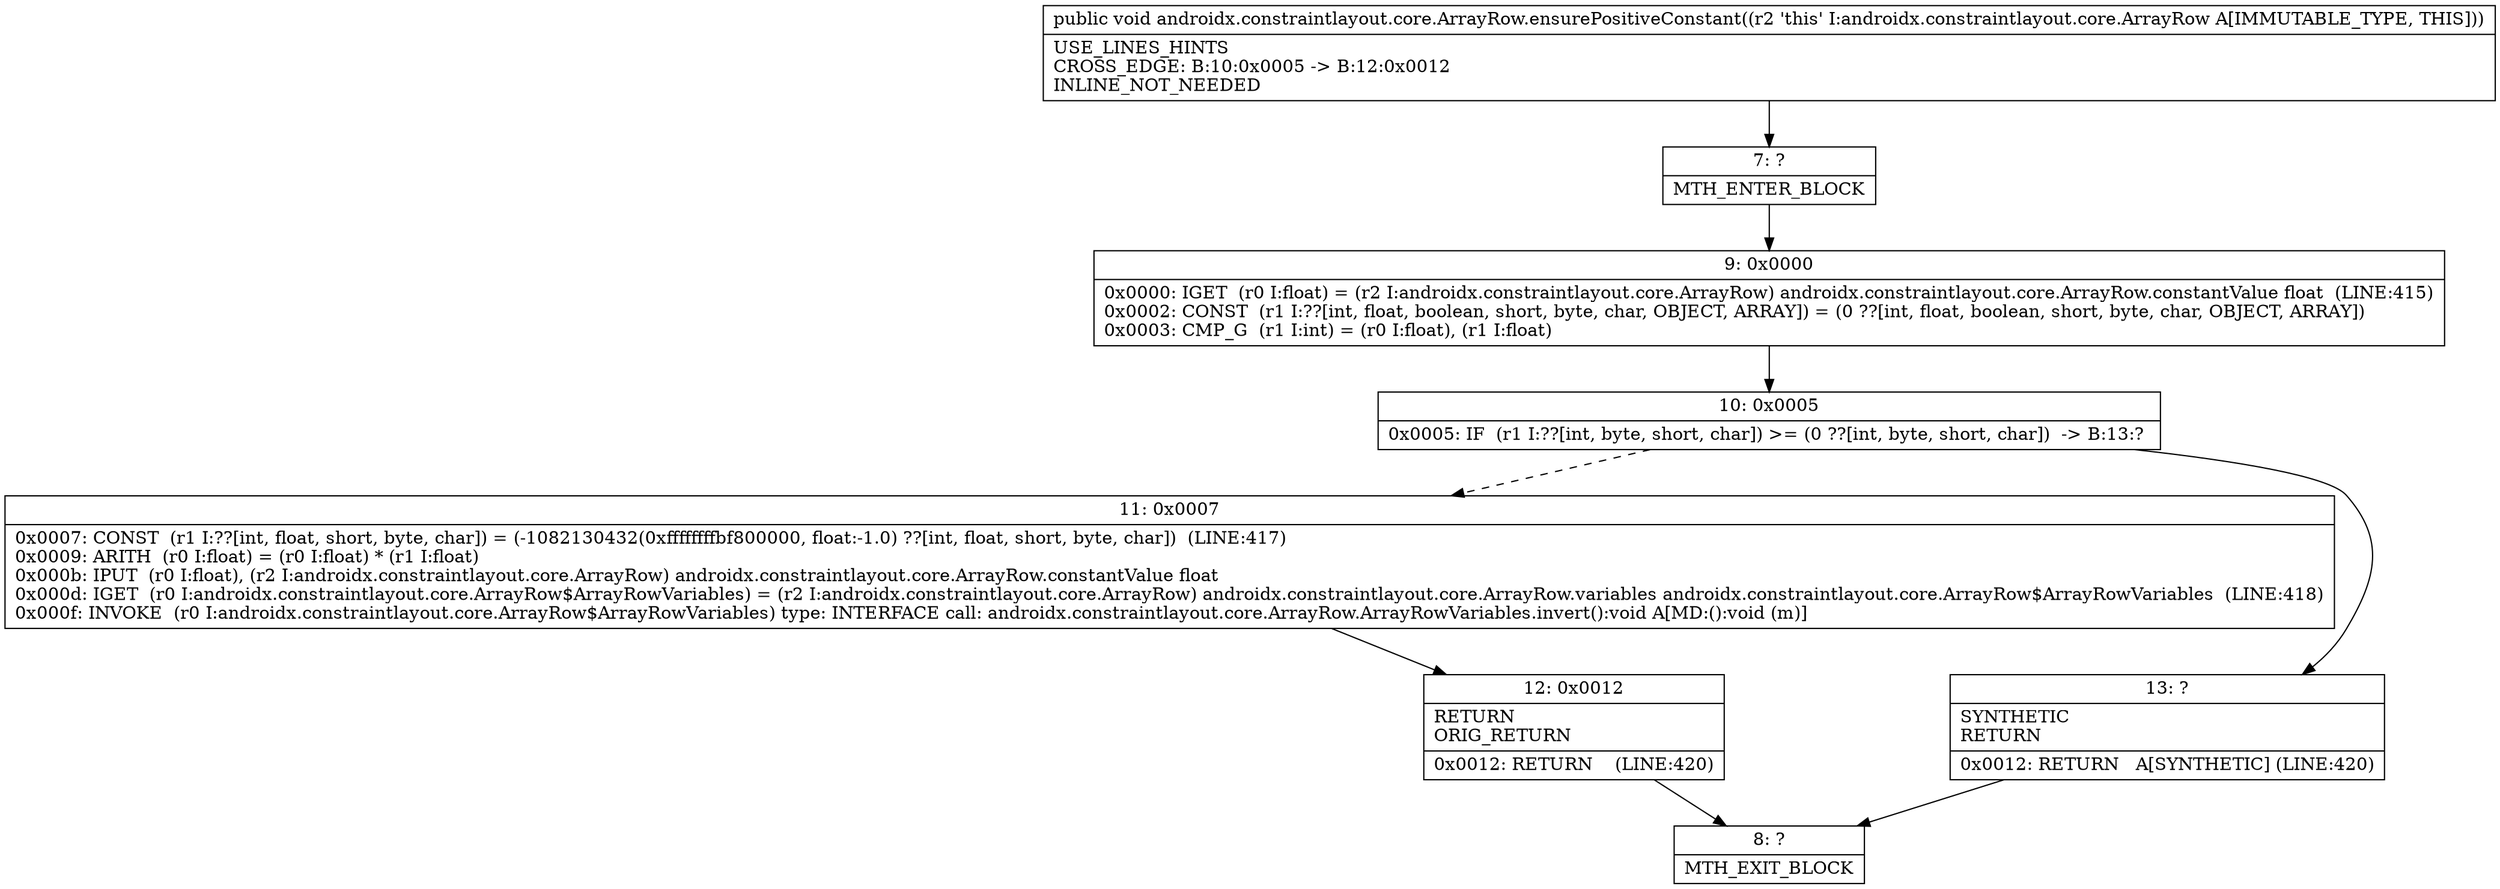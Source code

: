 digraph "CFG forandroidx.constraintlayout.core.ArrayRow.ensurePositiveConstant()V" {
Node_7 [shape=record,label="{7\:\ ?|MTH_ENTER_BLOCK\l}"];
Node_9 [shape=record,label="{9\:\ 0x0000|0x0000: IGET  (r0 I:float) = (r2 I:androidx.constraintlayout.core.ArrayRow) androidx.constraintlayout.core.ArrayRow.constantValue float  (LINE:415)\l0x0002: CONST  (r1 I:??[int, float, boolean, short, byte, char, OBJECT, ARRAY]) = (0 ??[int, float, boolean, short, byte, char, OBJECT, ARRAY]) \l0x0003: CMP_G  (r1 I:int) = (r0 I:float), (r1 I:float) \l}"];
Node_10 [shape=record,label="{10\:\ 0x0005|0x0005: IF  (r1 I:??[int, byte, short, char]) \>= (0 ??[int, byte, short, char])  \-\> B:13:? \l}"];
Node_11 [shape=record,label="{11\:\ 0x0007|0x0007: CONST  (r1 I:??[int, float, short, byte, char]) = (\-1082130432(0xffffffffbf800000, float:\-1.0) ??[int, float, short, byte, char])  (LINE:417)\l0x0009: ARITH  (r0 I:float) = (r0 I:float) * (r1 I:float) \l0x000b: IPUT  (r0 I:float), (r2 I:androidx.constraintlayout.core.ArrayRow) androidx.constraintlayout.core.ArrayRow.constantValue float \l0x000d: IGET  (r0 I:androidx.constraintlayout.core.ArrayRow$ArrayRowVariables) = (r2 I:androidx.constraintlayout.core.ArrayRow) androidx.constraintlayout.core.ArrayRow.variables androidx.constraintlayout.core.ArrayRow$ArrayRowVariables  (LINE:418)\l0x000f: INVOKE  (r0 I:androidx.constraintlayout.core.ArrayRow$ArrayRowVariables) type: INTERFACE call: androidx.constraintlayout.core.ArrayRow.ArrayRowVariables.invert():void A[MD:():void (m)]\l}"];
Node_12 [shape=record,label="{12\:\ 0x0012|RETURN\lORIG_RETURN\l|0x0012: RETURN    (LINE:420)\l}"];
Node_8 [shape=record,label="{8\:\ ?|MTH_EXIT_BLOCK\l}"];
Node_13 [shape=record,label="{13\:\ ?|SYNTHETIC\lRETURN\l|0x0012: RETURN   A[SYNTHETIC] (LINE:420)\l}"];
MethodNode[shape=record,label="{public void androidx.constraintlayout.core.ArrayRow.ensurePositiveConstant((r2 'this' I:androidx.constraintlayout.core.ArrayRow A[IMMUTABLE_TYPE, THIS]))  | USE_LINES_HINTS\lCROSS_EDGE: B:10:0x0005 \-\> B:12:0x0012\lINLINE_NOT_NEEDED\l}"];
MethodNode -> Node_7;Node_7 -> Node_9;
Node_9 -> Node_10;
Node_10 -> Node_11[style=dashed];
Node_10 -> Node_13;
Node_11 -> Node_12;
Node_12 -> Node_8;
Node_13 -> Node_8;
}


